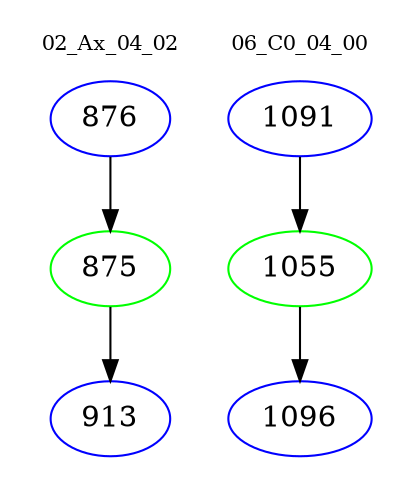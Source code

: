digraph{
subgraph cluster_0 {
color = white
label = "02_Ax_04_02";
fontsize=10;
T0_876 [label="876", color="blue"]
T0_876 -> T0_875 [color="black"]
T0_875 [label="875", color="green"]
T0_875 -> T0_913 [color="black"]
T0_913 [label="913", color="blue"]
}
subgraph cluster_1 {
color = white
label = "06_C0_04_00";
fontsize=10;
T1_1091 [label="1091", color="blue"]
T1_1091 -> T1_1055 [color="black"]
T1_1055 [label="1055", color="green"]
T1_1055 -> T1_1096 [color="black"]
T1_1096 [label="1096", color="blue"]
}
}
